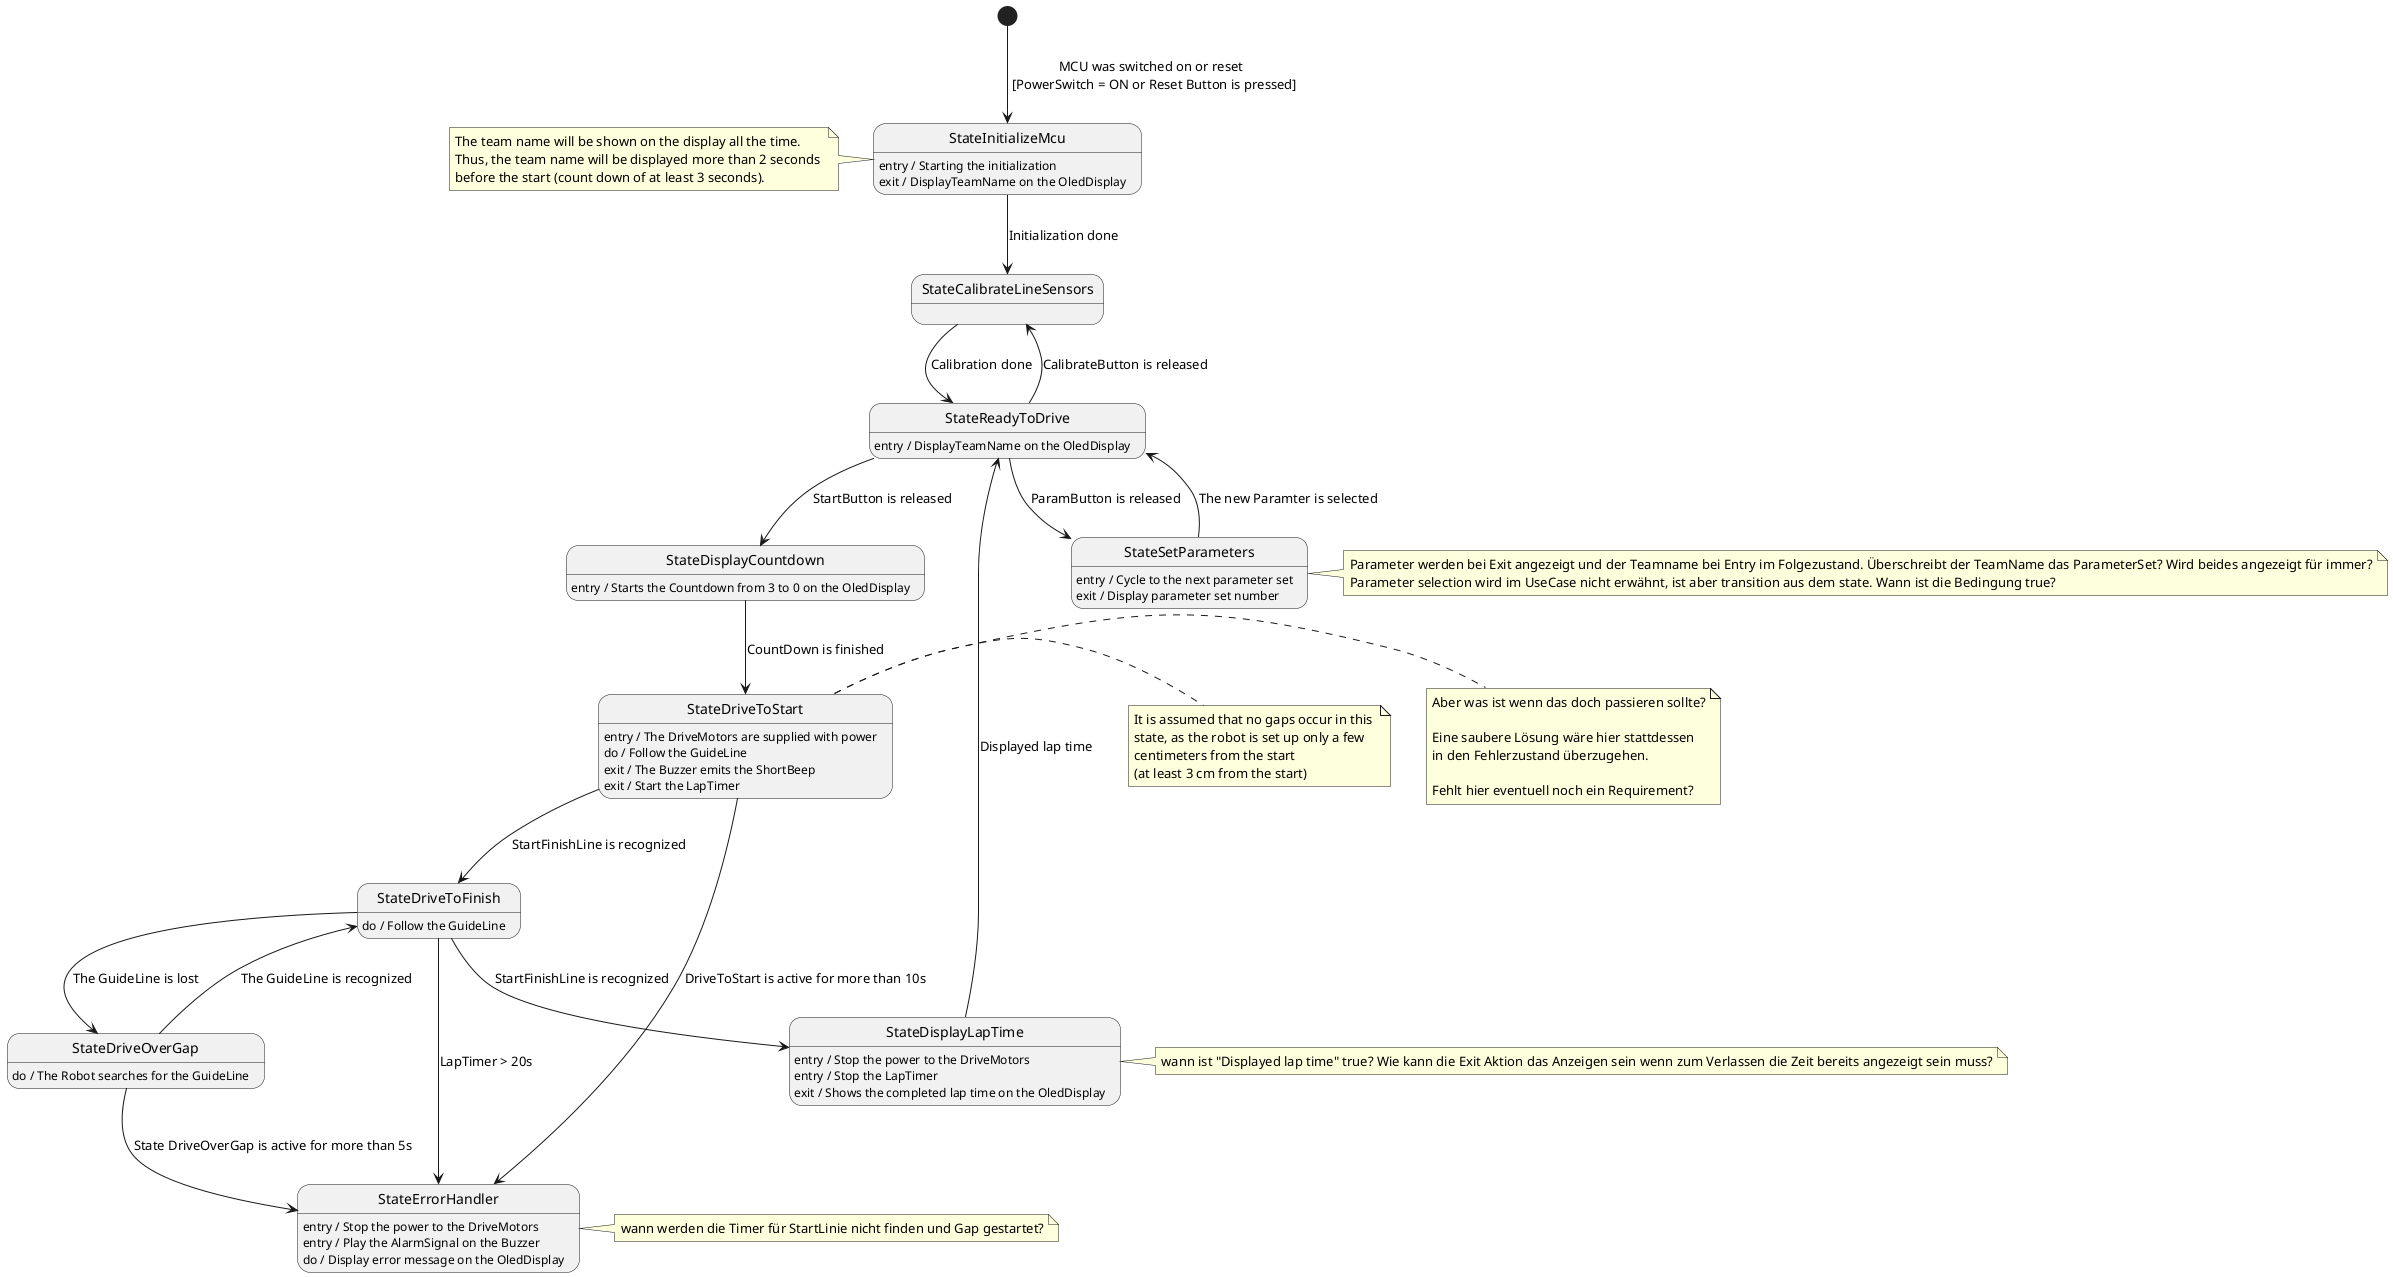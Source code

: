 @startuml

[*] --> StateInitializeMcu : MCU was switched on or reset \n [PowerSwitch = ON or Reset Button is pressed]
StateInitializeMcu : entry / Starting the initialization
StateInitializeMcu : exit / DisplayTeamName on the OledDisplay

note left of StateInitializeMcu
    The team name will be shown on the display all the time. 
    Thus, the team name will be displayed more than 2 seconds 
    before the start (count down of at least 3 seconds).
end note

StateInitializeMcu --> StateCalibrateLineSensors : Initialization done
'StateCalibrateLineSensors : entry / Calibration of the LineSensors

StateReadyToDrive --> StateDisplayCountdown : StartButton is released
StateReadyToDrive --> StateCalibrateLineSensors : CalibrateButton is released
StateSetParameters --> StateReadyToDrive : The new Paramter is selected
StateReadyToDrive : entry / DisplayTeamName on the OledDisplay

StateCalibrateLineSensors --> StateReadyToDrive : Calibration done
StateDisplayCountdown: entry / Starts the Countdown from 3 to 0 on the OledDisplay

StateDisplayCountdown --> StateDriveToStart : CountDown is finished

StateDriveToStart: entry / The DriveMotors are supplied with power 
StateDriveToStart: do / Follow the GuideLine 
StateDriveToStart: exit / The Buzzer emits the ShortBeep
StateDriveToStart: exit / Start the LapTimer
note right of StateDriveToStart
    It is assumed that no gaps occur in this 
    state, as the robot is set up only a few 
    centimeters from the start 
    (at least 3 cm from the start)
end note
note right of StateDriveToStart
    Aber was ist wenn das doch passieren sollte?
    
    Eine saubere Lösung wäre hier stattdessen
    in den Fehlerzustand überzugehen.

    Fehlt hier eventuell noch ein Requirement?
end note

StateDriveToStart --> StateDriveToFinish : StartFinishLine is recognized
StateDriveToFinish : do / Follow the GuideLine 

StateDriveToFinish --> StateDriveOverGap : The GuideLine is lost
StateDriveOverGap  --> StateDriveToFinish : The GuideLine is recognized
StateDriveOverGap : do / The Robot searches for the GuideLine

StateDriveToFinish --> StateDisplayLapTime : StartFinishLine is recognized
StateDisplayLapTime  --> StateReadyToDrive : Displayed lap time
StateDisplayLapTime : entry / Stop the power to the DriveMotors
StateDisplayLapTime : entry / Stop the LapTimer 
StateDisplayLapTime : exit / Shows the completed lap time on the OledDisplay
note right of StateDisplayLapTime 
 wann ist "Displayed lap time" true? Wie kann die Exit Aktion das Anzeigen sein wenn zum Verlassen die Zeit bereits angezeigt sein muss?
end note

StateReadyToDrive --> StateSetParameters :ParamButton is released
StateSetParameters: entry / Cycle to the next parameter set
StateSetParameters: exit / Display parameter set number
note right of StateSetParameters
 Parameter werden bei Exit angezeigt und der Teamname bei Entry im Folgezustand. Überschreibt der TeamName das ParameterSet? Wird beides angezeigt für immer?
 Parameter selection wird im UseCase nicht erwähnt, ist aber transition aus dem state. Wann ist die Bedingung true?
end note
StateDriveToFinish --> StateErrorHandler : LapTimer > 20s
StateDriveToStart --> StateErrorHandler : DriveToStart is active for more than 10s 
StateDriveOverGap --> StateErrorHandler : State DriveOverGap is active for more than 5s
StateErrorHandler: entry / Stop the power to the DriveMotors
StateErrorHandler: entry / Play the AlarmSignal on the Buzzer
StateErrorHandler: do / Display error message on the OledDisplay
note right of StateErrorHandler
 wann werden die Timer für StartLinie nicht finden und Gap gestartet?
end note

@enduml